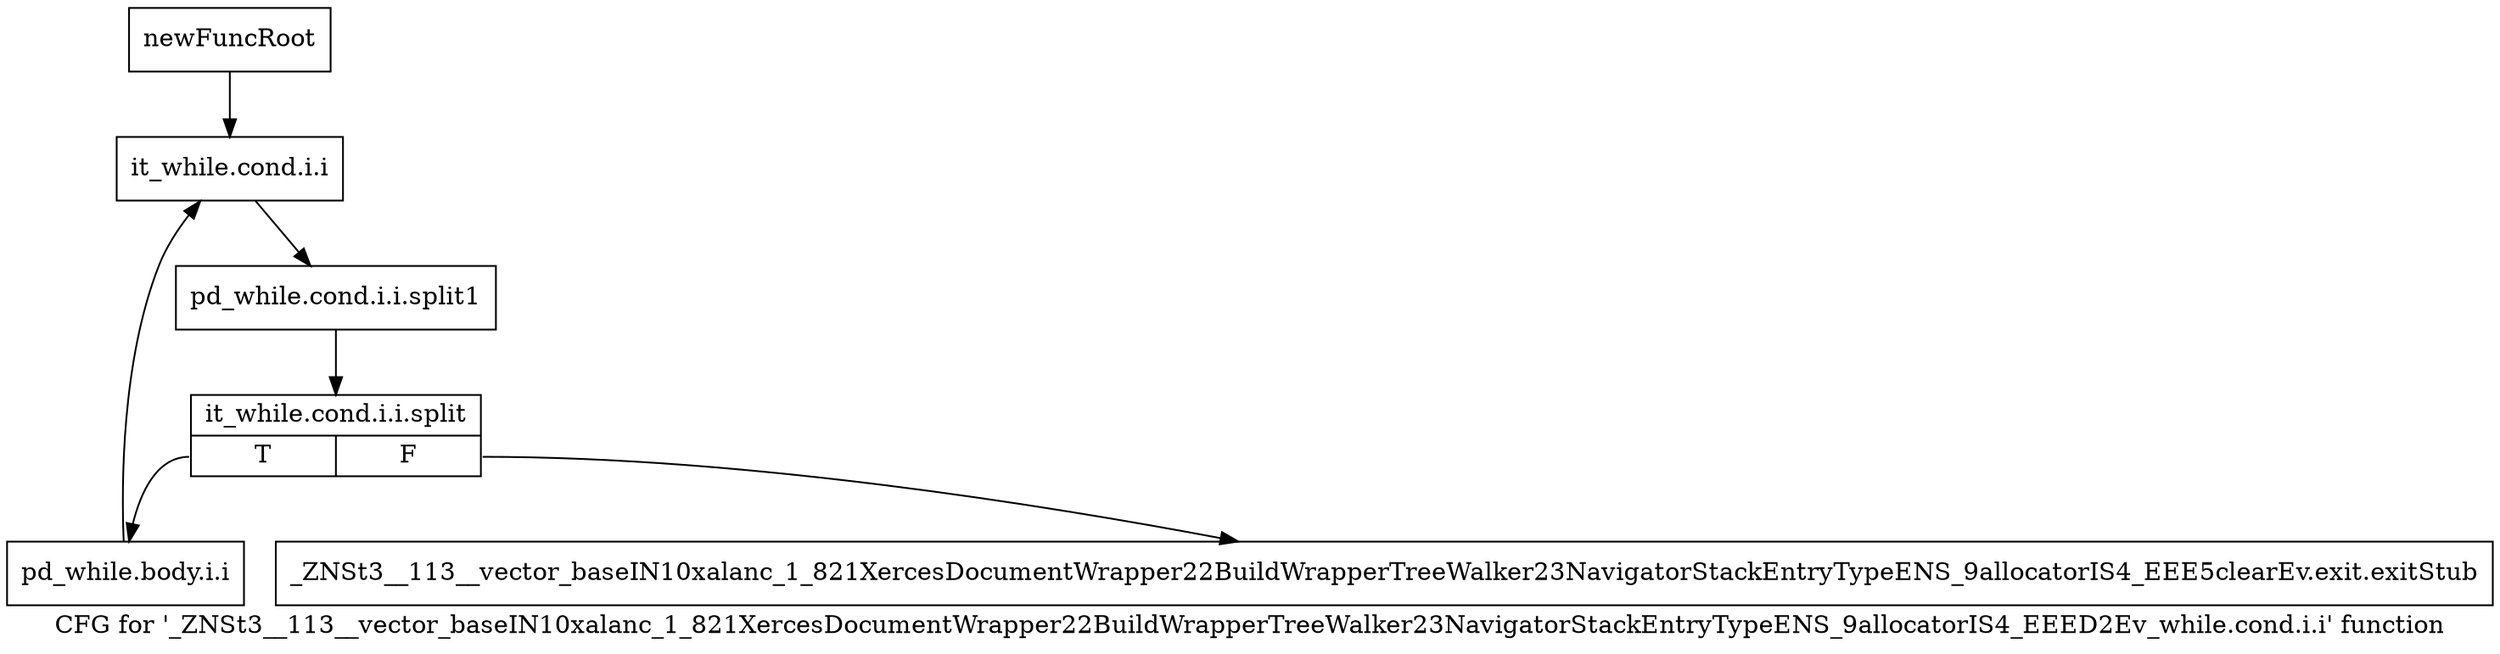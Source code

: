 digraph "CFG for '_ZNSt3__113__vector_baseIN10xalanc_1_821XercesDocumentWrapper22BuildWrapperTreeWalker23NavigatorStackEntryTypeENS_9allocatorIS4_EEED2Ev_while.cond.i.i' function" {
	label="CFG for '_ZNSt3__113__vector_baseIN10xalanc_1_821XercesDocumentWrapper22BuildWrapperTreeWalker23NavigatorStackEntryTypeENS_9allocatorIS4_EEED2Ev_while.cond.i.i' function";

	Node0x84cff30 [shape=record,label="{newFuncRoot}"];
	Node0x84cff30 -> Node0x84cffd0;
	Node0x84cff80 [shape=record,label="{_ZNSt3__113__vector_baseIN10xalanc_1_821XercesDocumentWrapper22BuildWrapperTreeWalker23NavigatorStackEntryTypeENS_9allocatorIS4_EEE5clearEv.exit.exitStub}"];
	Node0x84cffd0 [shape=record,label="{it_while.cond.i.i}"];
	Node0x84cffd0 -> Node0xd16b270;
	Node0xd16b270 [shape=record,label="{pd_while.cond.i.i.split1}"];
	Node0xd16b270 -> Node0xd07f5e0;
	Node0xd07f5e0 [shape=record,label="{it_while.cond.i.i.split|{<s0>T|<s1>F}}"];
	Node0xd07f5e0:s0 -> Node0x84d0020;
	Node0xd07f5e0:s1 -> Node0x84cff80;
	Node0x84d0020 [shape=record,label="{pd_while.body.i.i}"];
	Node0x84d0020 -> Node0x84cffd0;
}
